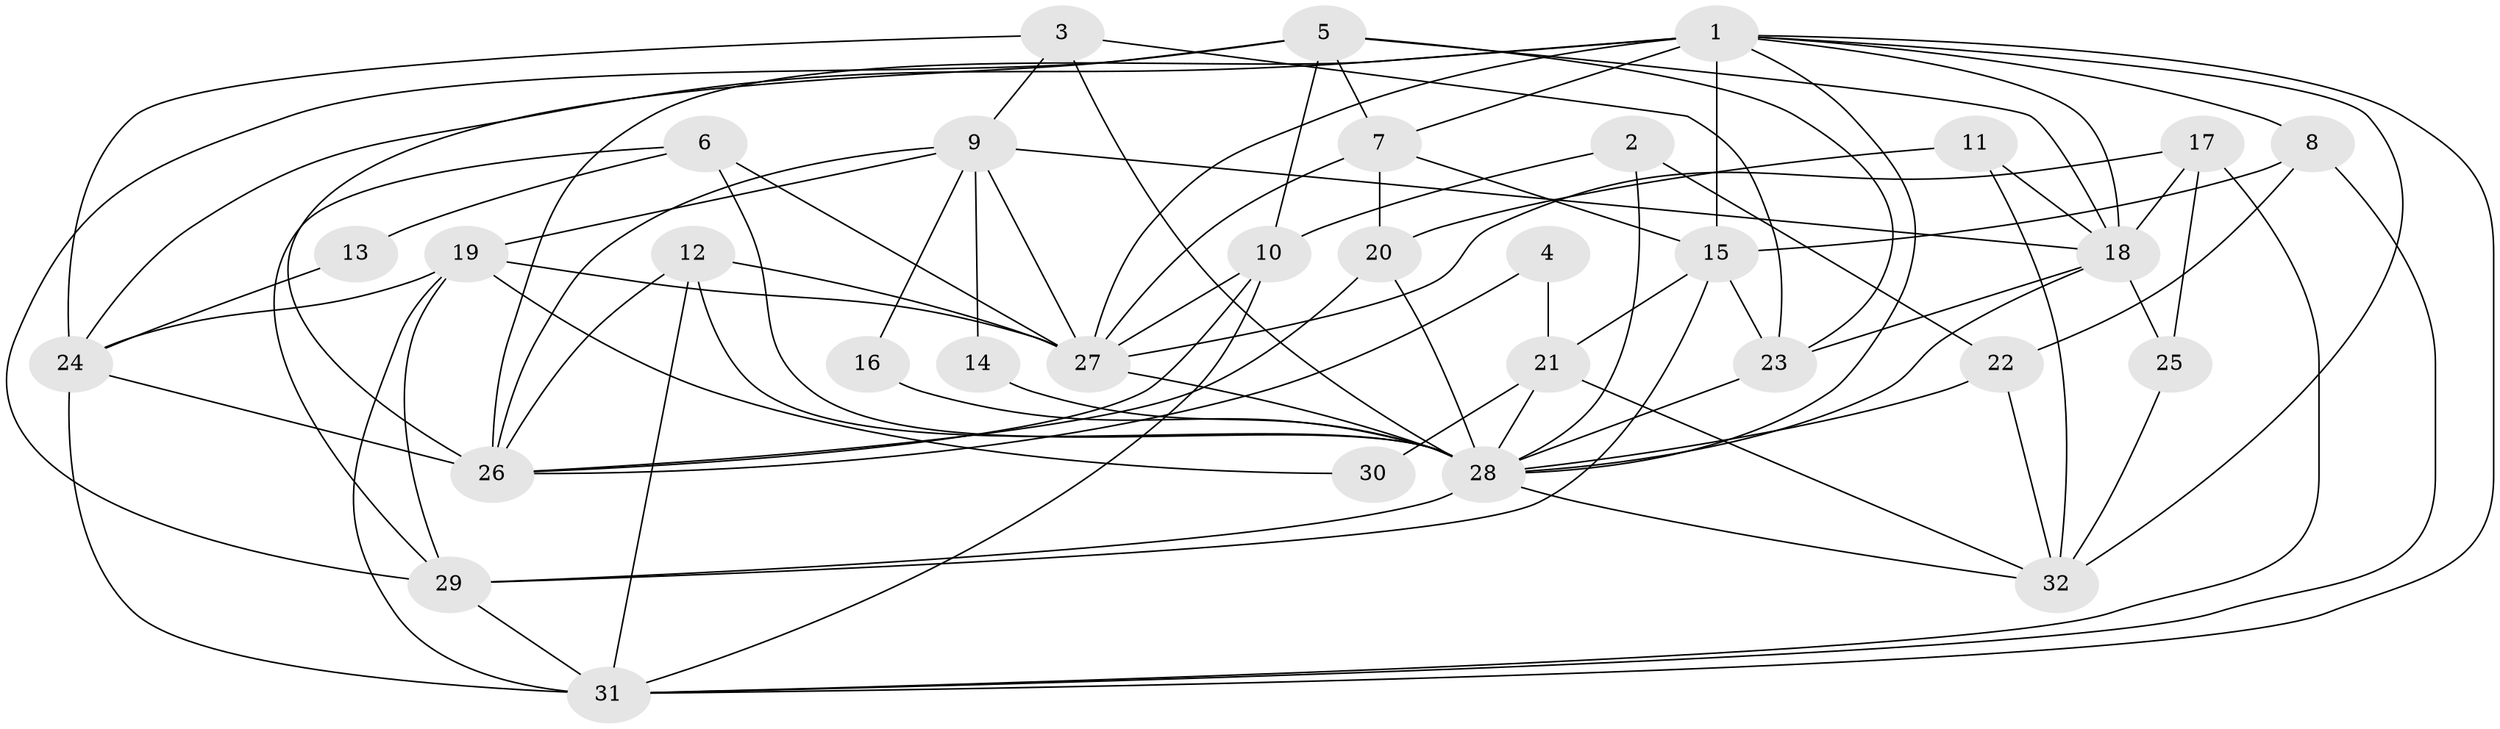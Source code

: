 // original degree distribution, {5: 0.15625, 6: 0.140625, 4: 0.234375, 2: 0.171875, 3: 0.25, 8: 0.015625, 7: 0.03125}
// Generated by graph-tools (version 1.1) at 2025/26/03/09/25 03:26:10]
// undirected, 32 vertices, 84 edges
graph export_dot {
graph [start="1"]
  node [color=gray90,style=filled];
  1;
  2;
  3;
  4;
  5;
  6;
  7;
  8;
  9;
  10;
  11;
  12;
  13;
  14;
  15;
  16;
  17;
  18;
  19;
  20;
  21;
  22;
  23;
  24;
  25;
  26;
  27;
  28;
  29;
  30;
  31;
  32;
  1 -- 7 [weight=1.0];
  1 -- 8 [weight=1.0];
  1 -- 15 [weight=1.0];
  1 -- 18 [weight=1.0];
  1 -- 24 [weight=1.0];
  1 -- 26 [weight=2.0];
  1 -- 27 [weight=1.0];
  1 -- 28 [weight=1.0];
  1 -- 31 [weight=1.0];
  1 -- 32 [weight=1.0];
  2 -- 10 [weight=1.0];
  2 -- 22 [weight=1.0];
  2 -- 28 [weight=1.0];
  3 -- 9 [weight=1.0];
  3 -- 23 [weight=1.0];
  3 -- 24 [weight=1.0];
  3 -- 28 [weight=1.0];
  4 -- 21 [weight=1.0];
  4 -- 26 [weight=1.0];
  5 -- 7 [weight=1.0];
  5 -- 10 [weight=1.0];
  5 -- 18 [weight=1.0];
  5 -- 23 [weight=1.0];
  5 -- 26 [weight=1.0];
  5 -- 29 [weight=1.0];
  6 -- 13 [weight=1.0];
  6 -- 27 [weight=2.0];
  6 -- 28 [weight=1.0];
  6 -- 29 [weight=2.0];
  7 -- 15 [weight=1.0];
  7 -- 20 [weight=1.0];
  7 -- 27 [weight=1.0];
  8 -- 15 [weight=1.0];
  8 -- 22 [weight=1.0];
  8 -- 31 [weight=1.0];
  9 -- 14 [weight=1.0];
  9 -- 16 [weight=1.0];
  9 -- 18 [weight=1.0];
  9 -- 19 [weight=1.0];
  9 -- 26 [weight=1.0];
  9 -- 27 [weight=2.0];
  10 -- 26 [weight=1.0];
  10 -- 27 [weight=1.0];
  10 -- 31 [weight=1.0];
  11 -- 18 [weight=1.0];
  11 -- 20 [weight=1.0];
  11 -- 32 [weight=1.0];
  12 -- 26 [weight=1.0];
  12 -- 27 [weight=1.0];
  12 -- 28 [weight=1.0];
  12 -- 31 [weight=1.0];
  13 -- 24 [weight=1.0];
  14 -- 28 [weight=1.0];
  15 -- 21 [weight=1.0];
  15 -- 23 [weight=1.0];
  15 -- 29 [weight=1.0];
  16 -- 28 [weight=1.0];
  17 -- 18 [weight=1.0];
  17 -- 25 [weight=1.0];
  17 -- 27 [weight=1.0];
  17 -- 31 [weight=1.0];
  18 -- 23 [weight=1.0];
  18 -- 25 [weight=2.0];
  18 -- 28 [weight=1.0];
  19 -- 24 [weight=1.0];
  19 -- 27 [weight=1.0];
  19 -- 29 [weight=1.0];
  19 -- 30 [weight=1.0];
  19 -- 31 [weight=1.0];
  20 -- 26 [weight=1.0];
  20 -- 28 [weight=1.0];
  21 -- 28 [weight=1.0];
  21 -- 30 [weight=1.0];
  21 -- 32 [weight=1.0];
  22 -- 28 [weight=1.0];
  22 -- 32 [weight=1.0];
  23 -- 28 [weight=1.0];
  24 -- 26 [weight=1.0];
  24 -- 31 [weight=1.0];
  25 -- 32 [weight=1.0];
  27 -- 28 [weight=1.0];
  28 -- 29 [weight=1.0];
  28 -- 32 [weight=1.0];
  29 -- 31 [weight=2.0];
}
